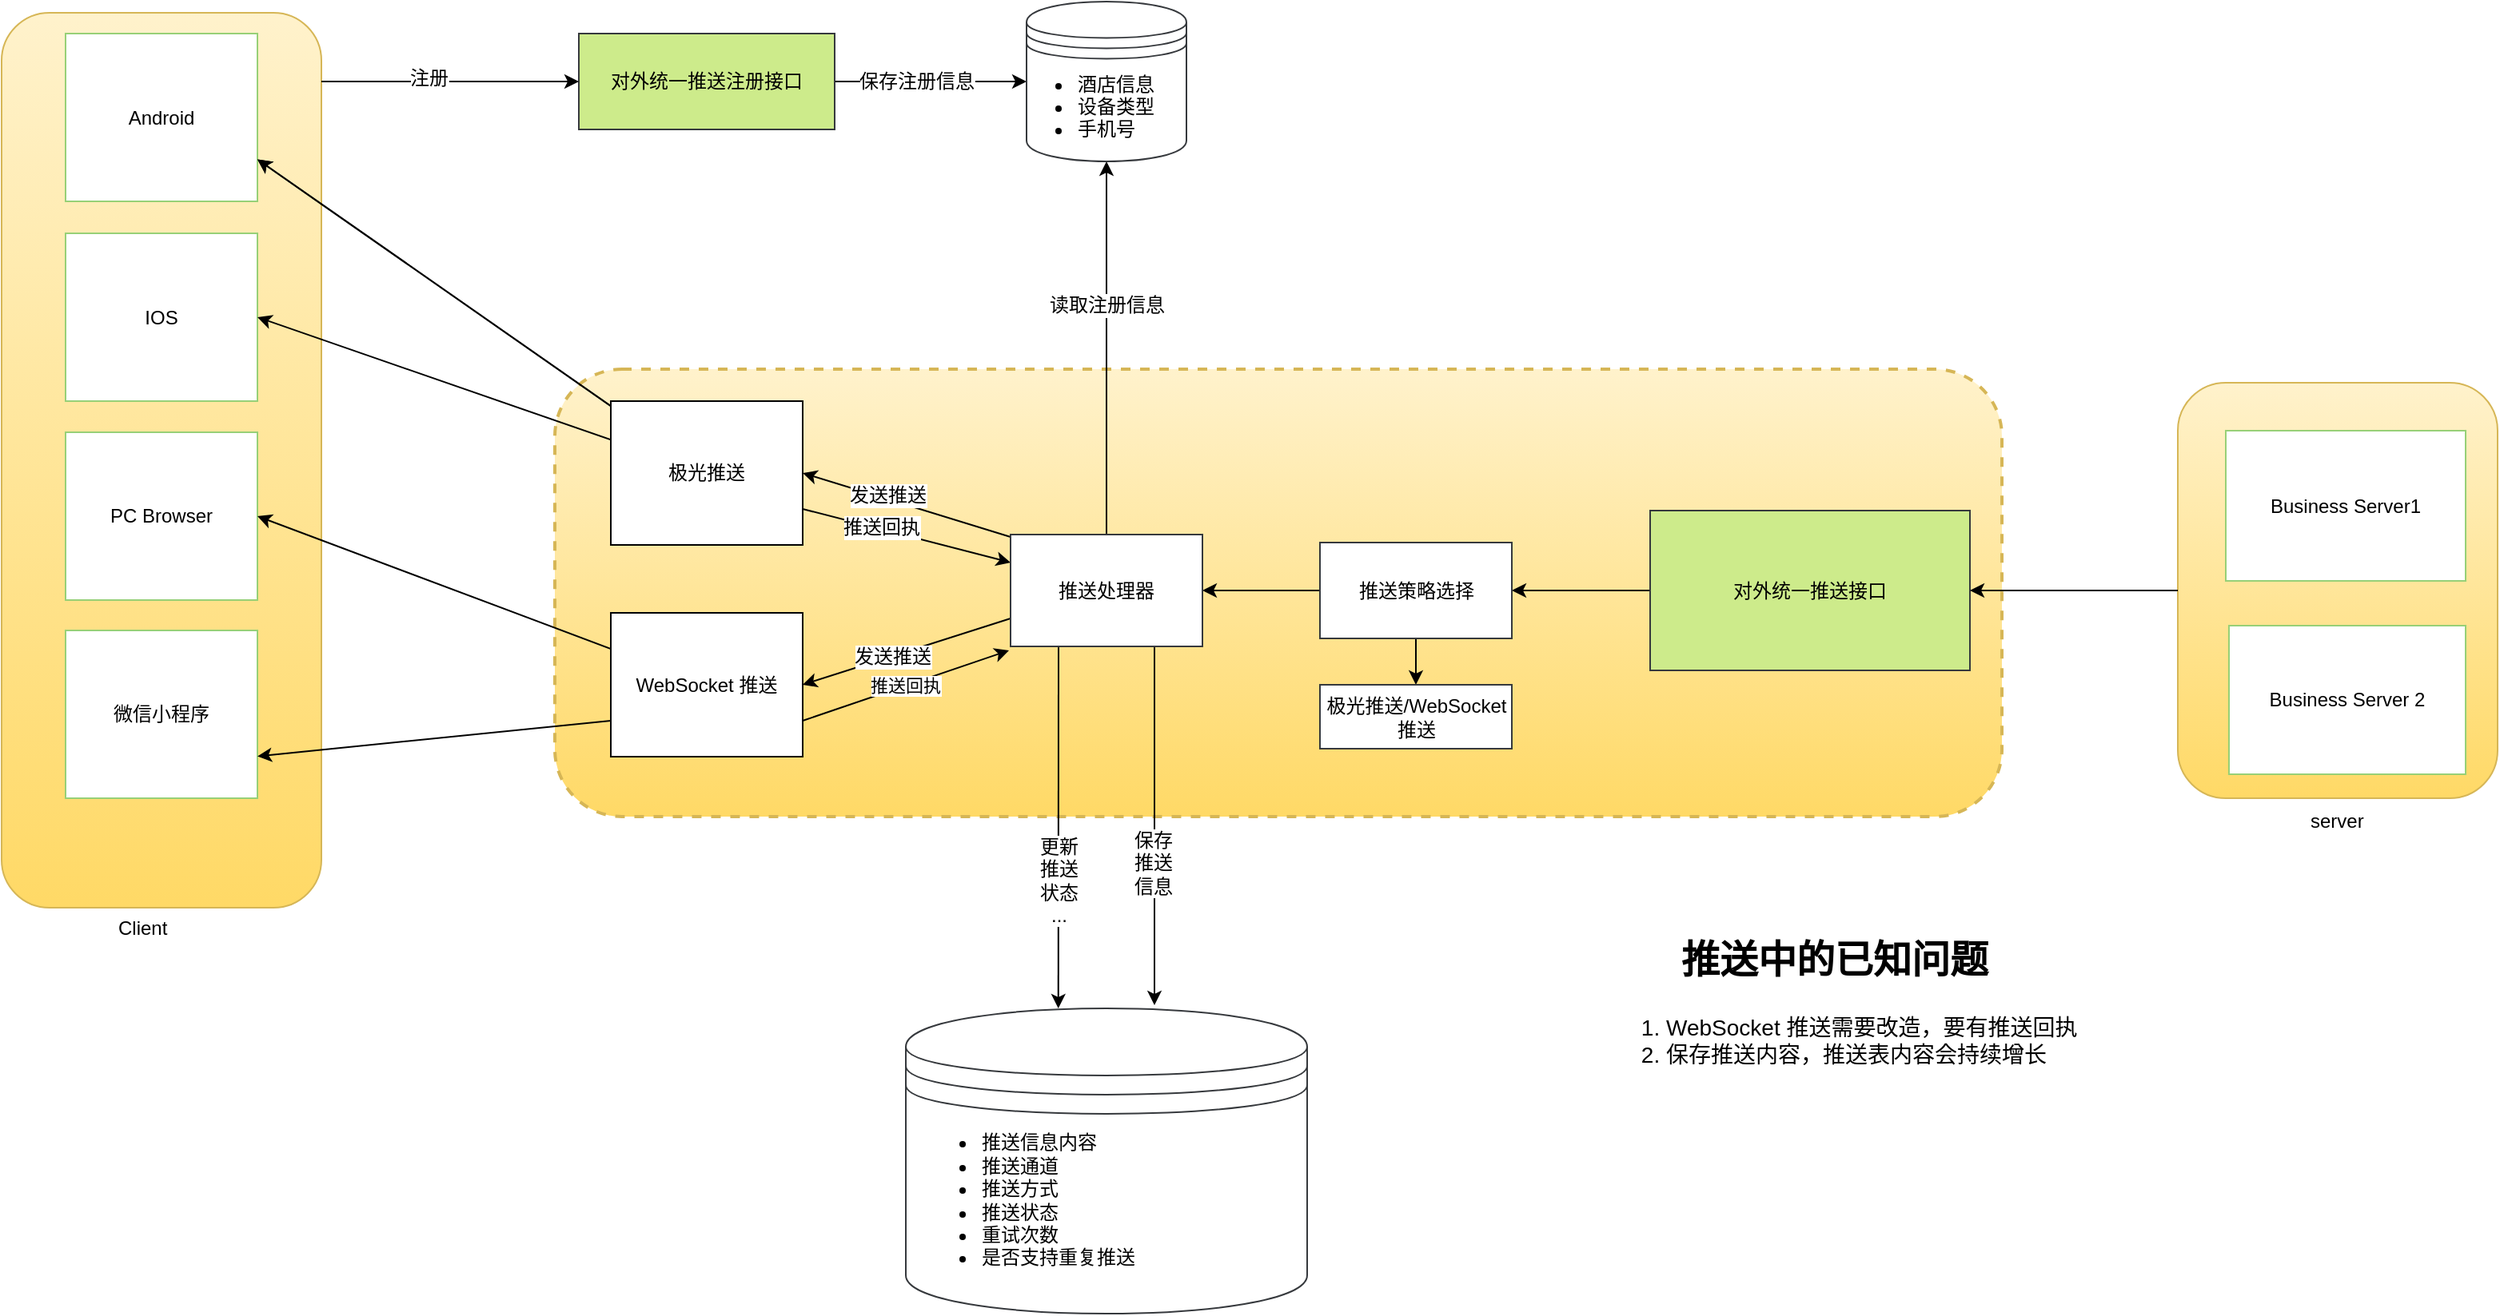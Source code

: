 <mxfile version="10.6.0" type="github"><diagram id="odBI25PlSyBBC4IZ4DZ2" name="ç¬¬ 1 é¡µ"><mxGraphModel dx="1378" dy="671" grid="1" gridSize="10" guides="1" tooltips="1" connect="1" arrows="1" fold="1" page="1" pageScale="1" pageWidth="4681" pageHeight="3300" math="0" shadow="0"><root><mxCell id="0"/><mxCell id="1" parent="0"/><mxCell id="6Z6gUu1seezYZleyUaOv-29" value="" style="group" parent="1" vertex="1" connectable="0"><mxGeometry x="160" y="127" width="200" height="560" as="geometry"/></mxCell><mxCell id="6Z6gUu1seezYZleyUaOv-28" value="" style="rounded=1;whiteSpace=wrap;html=1;strokeColor=#d6b656;strokeWidth=1;fillColor=#fff2cc;gradientColor=#ffd966;" parent="6Z6gUu1seezYZleyUaOv-29" vertex="1"><mxGeometry width="200" height="560" as="geometry"/></mxCell><mxCell id="6Z6gUu1seezYZleyUaOv-25" value="Android" style="rounded=0;whiteSpace=wrap;html=1;strokeColor=#97D077;strokeWidth=1;gradientColor=none;" parent="6Z6gUu1seezYZleyUaOv-29" vertex="1"><mxGeometry x="40" y="13" width="120" height="105" as="geometry"/></mxCell><mxCell id="6Z6gUu1seezYZleyUaOv-26" value="IOS" style="rounded=0;whiteSpace=wrap;html=1;strokeColor=#97D077;strokeWidth=1;gradientColor=none;" parent="6Z6gUu1seezYZleyUaOv-29" vertex="1"><mxGeometry x="40" y="138" width="120" height="105" as="geometry"/></mxCell><mxCell id="6Z6gUu1seezYZleyUaOv-27" value="PC Browser" style="rounded=0;whiteSpace=wrap;html=1;strokeColor=#97D077;strokeWidth=1;gradientColor=none;" parent="6Z6gUu1seezYZleyUaOv-29" vertex="1"><mxGeometry x="40" y="262.5" width="120" height="105" as="geometry"/></mxCell><mxCell id="6Z6gUu1seezYZleyUaOv-103" value="微信小程序" style="rounded=0;whiteSpace=wrap;html=1;strokeColor=#97D077;strokeWidth=1;gradientColor=none;" parent="6Z6gUu1seezYZleyUaOv-29" vertex="1"><mxGeometry x="40" y="386.5" width="120" height="105" as="geometry"/></mxCell><mxCell id="6Z6gUu1seezYZleyUaOv-37" value="" style="rounded=1;whiteSpace=wrap;html=1;strokeColor=#d6b656;strokeWidth=2;fillColor=#fff2cc;gradientColor=#ffd966;dashed=1;" parent="1" vertex="1"><mxGeometry x="506" y="350" width="905" height="280" as="geometry"/></mxCell><mxCell id="6Z6gUu1seezYZleyUaOv-56" style="edgeStyle=none;rounded=0;orthogonalLoop=1;jettySize=auto;html=1;entryX=0.38;entryY=0;entryDx=0;entryDy=0;entryPerimeter=0;exitX=0.25;exitY=1;exitDx=0;exitDy=0;" parent="1" source="6Z6gUu1seezYZleyUaOv-47" target="6Z6gUu1seezYZleyUaOv-55" edge="1"><mxGeometry relative="1" as="geometry"><mxPoint x="1019" y="525" as="sourcePoint"/><mxPoint x="1019" y="766" as="targetPoint"/></mxGeometry></mxCell><mxCell id="6Z6gUu1seezYZleyUaOv-101" value="更新&lt;br&gt;推送&lt;br&gt;状态&lt;br&gt;...&lt;br&gt;" style="text;html=1;resizable=0;points=[];align=center;verticalAlign=middle;labelBackgroundColor=#ffffff;" parent="6Z6gUu1seezYZleyUaOv-56" vertex="1" connectable="0"><mxGeometry y="-1" relative="1" as="geometry"><mxPoint x="0.5" y="33" as="offset"/></mxGeometry></mxCell><mxCell id="6Z6gUu1seezYZleyUaOv-35" style="edgeStyle=none;rounded=0;orthogonalLoop=1;jettySize=auto;html=1;entryX=0;entryY=0.5;entryDx=0;entryDy=0;" parent="1" source="6Z6gUu1seezYZleyUaOv-1" target="6Z6gUu1seezYZleyUaOv-34" edge="1"><mxGeometry relative="1" as="geometry"/></mxCell><mxCell id="6Z6gUu1seezYZleyUaOv-36" value="保存注册信息" style="text;html=1;resizable=0;points=[];align=center;verticalAlign=middle;labelBackgroundColor=#ffffff;" parent="6Z6gUu1seezYZleyUaOv-35" vertex="1" connectable="0"><mxGeometry x="-0.154" relative="1" as="geometry"><mxPoint as="offset"/></mxGeometry></mxCell><mxCell id="6Z6gUu1seezYZleyUaOv-1" value="对外统一推送注册接口" style="rounded=0;whiteSpace=wrap;html=1;strokeColor=#36393d;strokeWidth=1;fillColor=#cdeb8b;gradientColor=none;" parent="1" vertex="1"><mxGeometry x="521" y="140" width="160" height="60" as="geometry"/></mxCell><mxCell id="6Z6gUu1seezYZleyUaOv-50" style="edgeStyle=none;rounded=0;orthogonalLoop=1;jettySize=auto;html=1;entryX=0;entryY=0.25;entryDx=0;entryDy=0;exitX=1;exitY=0.75;exitDx=0;exitDy=0;" parent="1" source="6Z6gUu1seezYZleyUaOv-19" target="6Z6gUu1seezYZleyUaOv-47" edge="1"><mxGeometry relative="1" as="geometry"/></mxCell><mxCell id="vMCC-F17GE-MoXIveWMN-3" value="推送回执" style="text;html=1;resizable=0;points=[];align=center;verticalAlign=middle;labelBackgroundColor=#ffffff;" vertex="1" connectable="0" parent="6Z6gUu1seezYZleyUaOv-50"><mxGeometry x="-0.251" y="1" relative="1" as="geometry"><mxPoint as="offset"/></mxGeometry></mxCell><mxCell id="6Z6gUu1seezYZleyUaOv-96" style="edgeStyle=none;rounded=0;orthogonalLoop=1;jettySize=auto;html=1;entryX=1;entryY=0.75;entryDx=0;entryDy=0;" parent="1" source="6Z6gUu1seezYZleyUaOv-19" target="6Z6gUu1seezYZleyUaOv-25" edge="1"><mxGeometry relative="1" as="geometry"/></mxCell><mxCell id="6Z6gUu1seezYZleyUaOv-97" style="edgeStyle=none;rounded=0;orthogonalLoop=1;jettySize=auto;html=1;entryX=1;entryY=0.75;entryDx=0;entryDy=0;" parent="1" source="6Z6gUu1seezYZleyUaOv-19" target="6Z6gUu1seezYZleyUaOv-25" edge="1"><mxGeometry relative="1" as="geometry"/></mxCell><mxCell id="6Z6gUu1seezYZleyUaOv-98" style="edgeStyle=none;rounded=0;orthogonalLoop=1;jettySize=auto;html=1;entryX=1;entryY=0.5;entryDx=0;entryDy=0;" parent="1" source="6Z6gUu1seezYZleyUaOv-19" target="6Z6gUu1seezYZleyUaOv-26" edge="1"><mxGeometry relative="1" as="geometry"/></mxCell><mxCell id="6Z6gUu1seezYZleyUaOv-19" value="极光推送" style="rounded=0;whiteSpace=wrap;html=1;strokeColor=#000000;direction=east;" parent="1" vertex="1"><mxGeometry x="541" y="370" width="120" height="90" as="geometry"/></mxCell><mxCell id="6Z6gUu1seezYZleyUaOv-53" value="推送回执" style="edgeStyle=none;rounded=0;orthogonalLoop=1;jettySize=auto;html=1;exitX=1;exitY=0.75;exitDx=0;exitDy=0;" parent="1" source="6Z6gUu1seezYZleyUaOv-20" edge="1"><mxGeometry relative="1" as="geometry"><mxPoint x="790" y="526" as="targetPoint"/></mxGeometry></mxCell><mxCell id="6Z6gUu1seezYZleyUaOv-99" style="edgeStyle=none;rounded=0;orthogonalLoop=1;jettySize=auto;html=1;entryX=1;entryY=0.5;entryDx=0;entryDy=0;" parent="1" source="6Z6gUu1seezYZleyUaOv-20" target="6Z6gUu1seezYZleyUaOv-27" edge="1"><mxGeometry relative="1" as="geometry"/></mxCell><mxCell id="6Z6gUu1seezYZleyUaOv-104" style="edgeStyle=none;rounded=0;orthogonalLoop=1;jettySize=auto;html=1;exitX=0;exitY=0.75;exitDx=0;exitDy=0;entryX=1;entryY=0.75;entryDx=0;entryDy=0;strokeWidth=1;" parent="1" source="6Z6gUu1seezYZleyUaOv-20" target="6Z6gUu1seezYZleyUaOv-103" edge="1"><mxGeometry relative="1" as="geometry"/></mxCell><mxCell id="6Z6gUu1seezYZleyUaOv-20" value="WebSocket 推送" style="rounded=0;whiteSpace=wrap;html=1;strokeColor=#000000;direction=east;" parent="1" vertex="1"><mxGeometry x="541" y="502.5" width="120" height="90" as="geometry"/></mxCell><mxCell id="6Z6gUu1seezYZleyUaOv-39" style="edgeStyle=none;rounded=0;orthogonalLoop=1;jettySize=auto;html=1;exitX=0;exitY=0.5;exitDx=0;exitDy=0;" parent="1" source="6Z6gUu1seezYZleyUaOv-21" target="6Z6gUu1seezYZleyUaOv-38" edge="1"><mxGeometry relative="1" as="geometry"/></mxCell><mxCell id="6Z6gUu1seezYZleyUaOv-21" value="对外统一推送接口" style="rounded=0;whiteSpace=wrap;html=1;strokeColor=#36393d;strokeWidth=1;fillColor=#cdeb8b;gradientColor=none;direction=east;" parent="1" vertex="1"><mxGeometry x="1191" y="438.5" width="200" height="100" as="geometry"/></mxCell><mxCell id="6Z6gUu1seezYZleyUaOv-30" style="edgeStyle=none;rounded=0;orthogonalLoop=1;jettySize=auto;html=1;entryX=0;entryY=0.5;entryDx=0;entryDy=0;" parent="1" target="6Z6gUu1seezYZleyUaOv-1" edge="1"><mxGeometry relative="1" as="geometry"><mxPoint x="360" y="170" as="sourcePoint"/></mxGeometry></mxCell><mxCell id="6Z6gUu1seezYZleyUaOv-31" value="注册" style="text;html=1;resizable=0;points=[];align=center;verticalAlign=middle;labelBackgroundColor=#ffffff;" parent="6Z6gUu1seezYZleyUaOv-30" vertex="1" connectable="0"><mxGeometry x="-0.175" y="2" relative="1" as="geometry"><mxPoint as="offset"/></mxGeometry></mxCell><mxCell id="6Z6gUu1seezYZleyUaOv-32" value="Client" style="text;html=1;resizable=0;points=[];autosize=1;align=left;verticalAlign=top;spacingTop=-4;" parent="1" vertex="1"><mxGeometry x="231" y="690" width="50" height="20" as="geometry"/></mxCell><mxCell id="6Z6gUu1seezYZleyUaOv-43" style="edgeStyle=none;rounded=0;orthogonalLoop=1;jettySize=auto;html=1;entryX=0.5;entryY=1;entryDx=0;entryDy=0;exitX=0.5;exitY=0;exitDx=0;exitDy=0;" parent="1" source="6Z6gUu1seezYZleyUaOv-47" target="6Z6gUu1seezYZleyUaOv-34" edge="1"><mxGeometry relative="1" as="geometry"><mxPoint x="901" y="270" as="sourcePoint"/><mxPoint x="832.481" y="225" as="targetPoint"/></mxGeometry></mxCell><mxCell id="6Z6gUu1seezYZleyUaOv-44" value="读取注册信息" style="text;html=1;resizable=0;points=[];align=center;verticalAlign=middle;labelBackgroundColor=#ffffff;" parent="6Z6gUu1seezYZleyUaOv-43" vertex="1" connectable="0"><mxGeometry x="-0.004" y="-2" relative="1" as="geometry"><mxPoint x="-2" y="-27" as="offset"/></mxGeometry></mxCell><mxCell id="6Z6gUu1seezYZleyUaOv-40" style="edgeStyle=none;rounded=0;orthogonalLoop=1;jettySize=auto;html=1;exitX=1;exitY=0.5;exitDx=0;exitDy=0;entryX=1;entryY=0.5;entryDx=0;entryDy=0;" parent="1" source="6Z6gUu1seezYZleyUaOv-38" target="6Z6gUu1seezYZleyUaOv-47" edge="1"><mxGeometry relative="1" as="geometry"/></mxCell><mxCell id="6Z6gUu1seezYZleyUaOv-58" value="" style="edgeStyle=none;rounded=0;orthogonalLoop=1;jettySize=auto;html=1;strokeWidth=1;" parent="1" source="6Z6gUu1seezYZleyUaOv-38" target="6Z6gUu1seezYZleyUaOv-57" edge="1"><mxGeometry relative="1" as="geometry"/></mxCell><mxCell id="6Z6gUu1seezYZleyUaOv-38" value="推送策略选择" style="rounded=0;whiteSpace=wrap;html=1;strokeColor=#36393D;strokeWidth=1;gradientColor=#ffffff;direction=east;" parent="1" vertex="1"><mxGeometry x="984.5" y="458.5" width="120" height="60" as="geometry"/></mxCell><mxCell id="6Z6gUu1seezYZleyUaOv-57" value="极光推送/WebSocket推送" style="rounded=0;whiteSpace=wrap;html=1;strokeColor=#36393D;strokeWidth=1;gradientColor=#ffffff;direction=east;" parent="1" vertex="1"><mxGeometry x="984.5" y="547.5" width="120" height="40" as="geometry"/></mxCell><mxCell id="6Z6gUu1seezYZleyUaOv-48" style="edgeStyle=none;rounded=0;orthogonalLoop=1;jettySize=auto;html=1;exitX=0;exitY=0.021;exitDx=0;exitDy=0;entryX=1;entryY=0.5;entryDx=0;entryDy=0;exitPerimeter=0;" parent="1" source="6Z6gUu1seezYZleyUaOv-47" target="6Z6gUu1seezYZleyUaOv-19" edge="1"><mxGeometry relative="1" as="geometry"/></mxCell><mxCell id="vMCC-F17GE-MoXIveWMN-2" value="发送推送" style="text;html=1;resizable=0;points=[];align=center;verticalAlign=middle;labelBackgroundColor=#ffffff;" vertex="1" connectable="0" parent="6Z6gUu1seezYZleyUaOv-48"><mxGeometry x="0.195" y="-2" relative="1" as="geometry"><mxPoint as="offset"/></mxGeometry></mxCell><mxCell id="6Z6gUu1seezYZleyUaOv-49" style="edgeStyle=none;rounded=0;orthogonalLoop=1;jettySize=auto;html=1;exitX=0;exitY=0.75;exitDx=0;exitDy=0;entryX=1;entryY=0.5;entryDx=0;entryDy=0;" parent="1" source="6Z6gUu1seezYZleyUaOv-47" target="6Z6gUu1seezYZleyUaOv-20" edge="1"><mxGeometry relative="1" as="geometry"/></mxCell><mxCell id="6Z6gUu1seezYZleyUaOv-54" value="发送推送" style="text;html=1;resizable=0;points=[];align=center;verticalAlign=middle;labelBackgroundColor=#ffffff;" parent="6Z6gUu1seezYZleyUaOv-49" vertex="1" connectable="0"><mxGeometry x="-0.812" y="-1" relative="1" as="geometry"><mxPoint x="36.5" y="2.5" as="offset"/></mxGeometry></mxCell><mxCell id="vMCC-F17GE-MoXIveWMN-1" value="发送推送" style="text;html=1;resizable=0;points=[];align=center;verticalAlign=middle;labelBackgroundColor=#ffffff;" vertex="1" connectable="0" parent="6Z6gUu1seezYZleyUaOv-49"><mxGeometry x="0.139" relative="1" as="geometry"><mxPoint as="offset"/></mxGeometry></mxCell><mxCell id="6Z6gUu1seezYZleyUaOv-78" style="edgeStyle=none;rounded=0;orthogonalLoop=1;jettySize=auto;html=1;exitX=0.75;exitY=1;exitDx=0;exitDy=0;" parent="1" source="6Z6gUu1seezYZleyUaOv-47" edge="1"><mxGeometry relative="1" as="geometry"><mxPoint x="1073.047" y="525" as="sourcePoint"/><mxPoint x="881" y="748" as="targetPoint"/></mxGeometry></mxCell><mxCell id="6Z6gUu1seezYZleyUaOv-100" value="保存&lt;br&gt;推送&lt;br&gt;信息" style="text;html=1;resizable=0;points=[];align=center;verticalAlign=middle;labelBackgroundColor=#ffffff;" parent="6Z6gUu1seezYZleyUaOv-78" vertex="1" connectable="0"><mxGeometry x="0.088" relative="1" as="geometry"><mxPoint x="-1" y="13" as="offset"/></mxGeometry></mxCell><mxCell id="6Z6gUu1seezYZleyUaOv-47" value="推送处理器" style="rounded=0;whiteSpace=wrap;html=1;strokeColor=#36393D;strokeWidth=1;gradientColor=#ffffff;direction=east;" parent="1" vertex="1"><mxGeometry x="791" y="453.5" width="120" height="70" as="geometry"/></mxCell><mxCell id="6Z6gUu1seezYZleyUaOv-55" value="" style="shape=datastore;whiteSpace=wrap;html=1;rounded=1;strokeColor=#36393D;strokeWidth=1;gradientColor=none;" parent="1" vertex="1"><mxGeometry x="725.5" y="750" width="251" height="191" as="geometry"/></mxCell><mxCell id="6Z6gUu1seezYZleyUaOv-60" style="edgeStyle=none;rounded=0;orthogonalLoop=1;jettySize=auto;html=1;exitX=1;exitY=0.5;exitDx=0;exitDy=0;" parent="1" source="6Z6gUu1seezYZleyUaOv-19" target="6Z6gUu1seezYZleyUaOv-19" edge="1"><mxGeometry relative="1" as="geometry"/></mxCell><mxCell id="6Z6gUu1seezYZleyUaOv-63" value="&lt;ul&gt;&lt;li&gt;推送信息内容&lt;/li&gt;&lt;li&gt;推送通道&lt;/li&gt;&lt;li&gt;推送方式&lt;/li&gt;&lt;li&gt;推送状态&lt;/li&gt;&lt;li&gt;重试次数&lt;/li&gt;&lt;li&gt;是否支持重复推送&lt;/li&gt;&lt;/ul&gt;" style="text;strokeColor=none;fillColor=none;html=1;whiteSpace=wrap;verticalAlign=middle;overflow=hidden;rounded=1;arcSize=0;" parent="1" vertex="1"><mxGeometry x="731" y="810" width="240" height="119" as="geometry"/></mxCell><mxCell id="6Z6gUu1seezYZleyUaOv-83" style="edgeStyle=none;rounded=0;orthogonalLoop=1;jettySize=auto;html=1;exitX=0;exitY=0.5;exitDx=0;exitDy=0;" parent="1" source="6Z6gUu1seezYZleyUaOv-20" target="6Z6gUu1seezYZleyUaOv-20" edge="1"><mxGeometry relative="1" as="geometry"/></mxCell><mxCell id="6Z6gUu1seezYZleyUaOv-86" value="" style="group" parent="1" vertex="1" connectable="0"><mxGeometry x="1159" y="700" width="440" height="110" as="geometry"/></mxCell><mxCell id="6Z6gUu1seezYZleyUaOv-80" value="&lt;ol style=&quot;font-size: 14px&quot;&gt;&lt;li&gt;WebSocket 推送需要改造，要有推送回执&lt;/li&gt;&lt;li&gt;保存推送内容，推送表内容会持续增长&lt;/li&gt;&lt;/ol&gt;" style="text;strokeColor=none;fillColor=none;html=1;whiteSpace=wrap;verticalAlign=middle;overflow=hidden;rounded=1;" parent="6Z6gUu1seezYZleyUaOv-86" vertex="1"><mxGeometry y="30" width="440" height="80" as="geometry"/></mxCell><mxCell id="6Z6gUu1seezYZleyUaOv-82" value="推送中的已知问题" style="text;strokeColor=none;fillColor=none;html=1;fontSize=24;fontStyle=1;verticalAlign=middle;align=center;rounded=1;" parent="6Z6gUu1seezYZleyUaOv-86" vertex="1"><mxGeometry x="20" width="254" height="40" as="geometry"/></mxCell><mxCell id="6Z6gUu1seezYZleyUaOv-88" value="" style="group" parent="1" vertex="1" connectable="0"><mxGeometry x="1521" y="363.5" width="200" height="260" as="geometry"/></mxCell><mxCell id="6Z6gUu1seezYZleyUaOv-89" value="" style="rounded=1;whiteSpace=wrap;html=1;strokeColor=#d6b656;strokeWidth=1;fillColor=#fff2cc;gradientColor=#ffd966;" parent="6Z6gUu1seezYZleyUaOv-88" vertex="1"><mxGeometry y="-5" width="200" height="260" as="geometry"/></mxCell><mxCell id="6Z6gUu1seezYZleyUaOv-90" value="Business Server 2" style="rounded=0;whiteSpace=wrap;html=1;strokeColor=#97D077;strokeWidth=1;gradientColor=none;" parent="6Z6gUu1seezYZleyUaOv-88" vertex="1"><mxGeometry x="32" y="147" width="148" height="93" as="geometry"/></mxCell><mxCell id="6Z6gUu1seezYZleyUaOv-91" value="Business Server1" style="rounded=0;whiteSpace=wrap;html=1;strokeColor=#97D077;strokeWidth=1;gradientColor=none;" parent="6Z6gUu1seezYZleyUaOv-88" vertex="1"><mxGeometry x="30" y="25" width="150" height="94" as="geometry"/></mxCell><mxCell id="6Z6gUu1seezYZleyUaOv-93" value="server" style="text;html=1;resizable=0;points=[];autosize=1;align=left;verticalAlign=top;spacingTop=-4;" parent="1" vertex="1"><mxGeometry x="1602" y="622.5" width="50" height="20" as="geometry"/></mxCell><mxCell id="6Z6gUu1seezYZleyUaOv-94" style="edgeStyle=none;rounded=0;orthogonalLoop=1;jettySize=auto;html=1;exitX=0;exitY=0.5;exitDx=0;exitDy=0;entryX=1;entryY=0.5;entryDx=0;entryDy=0;" parent="1" source="6Z6gUu1seezYZleyUaOv-89" target="6Z6gUu1seezYZleyUaOv-21" edge="1"><mxGeometry relative="1" as="geometry"/></mxCell><mxCell id="6Z6gUu1seezYZleyUaOv-95" value="" style="group" parent="1" vertex="1" connectable="0"><mxGeometry x="791" y="120" width="110" height="100" as="geometry"/></mxCell><mxCell id="6Z6gUu1seezYZleyUaOv-34" value="" style="shape=datastore;whiteSpace=wrap;html=1;rounded=1;strokeColor=#36393D;strokeWidth=1;gradientColor=none;" parent="6Z6gUu1seezYZleyUaOv-95" vertex="1"><mxGeometry x="10" width="100" height="100" as="geometry"/></mxCell><mxCell id="6Z6gUu1seezYZleyUaOv-62" value="&lt;ul&gt;&lt;li&gt;酒店信息&lt;/li&gt;&lt;li&gt;设备类型&lt;/li&gt;&lt;li&gt;手机号&lt;/li&gt;&lt;/ul&gt;" style="text;strokeColor=none;fillColor=none;html=1;whiteSpace=wrap;verticalAlign=middle;overflow=hidden;rounded=1;" parent="6Z6gUu1seezYZleyUaOv-95" vertex="1"><mxGeometry y="30" width="100" height="60" as="geometry"/></mxCell></root></mxGraphModel></diagram></mxfile>